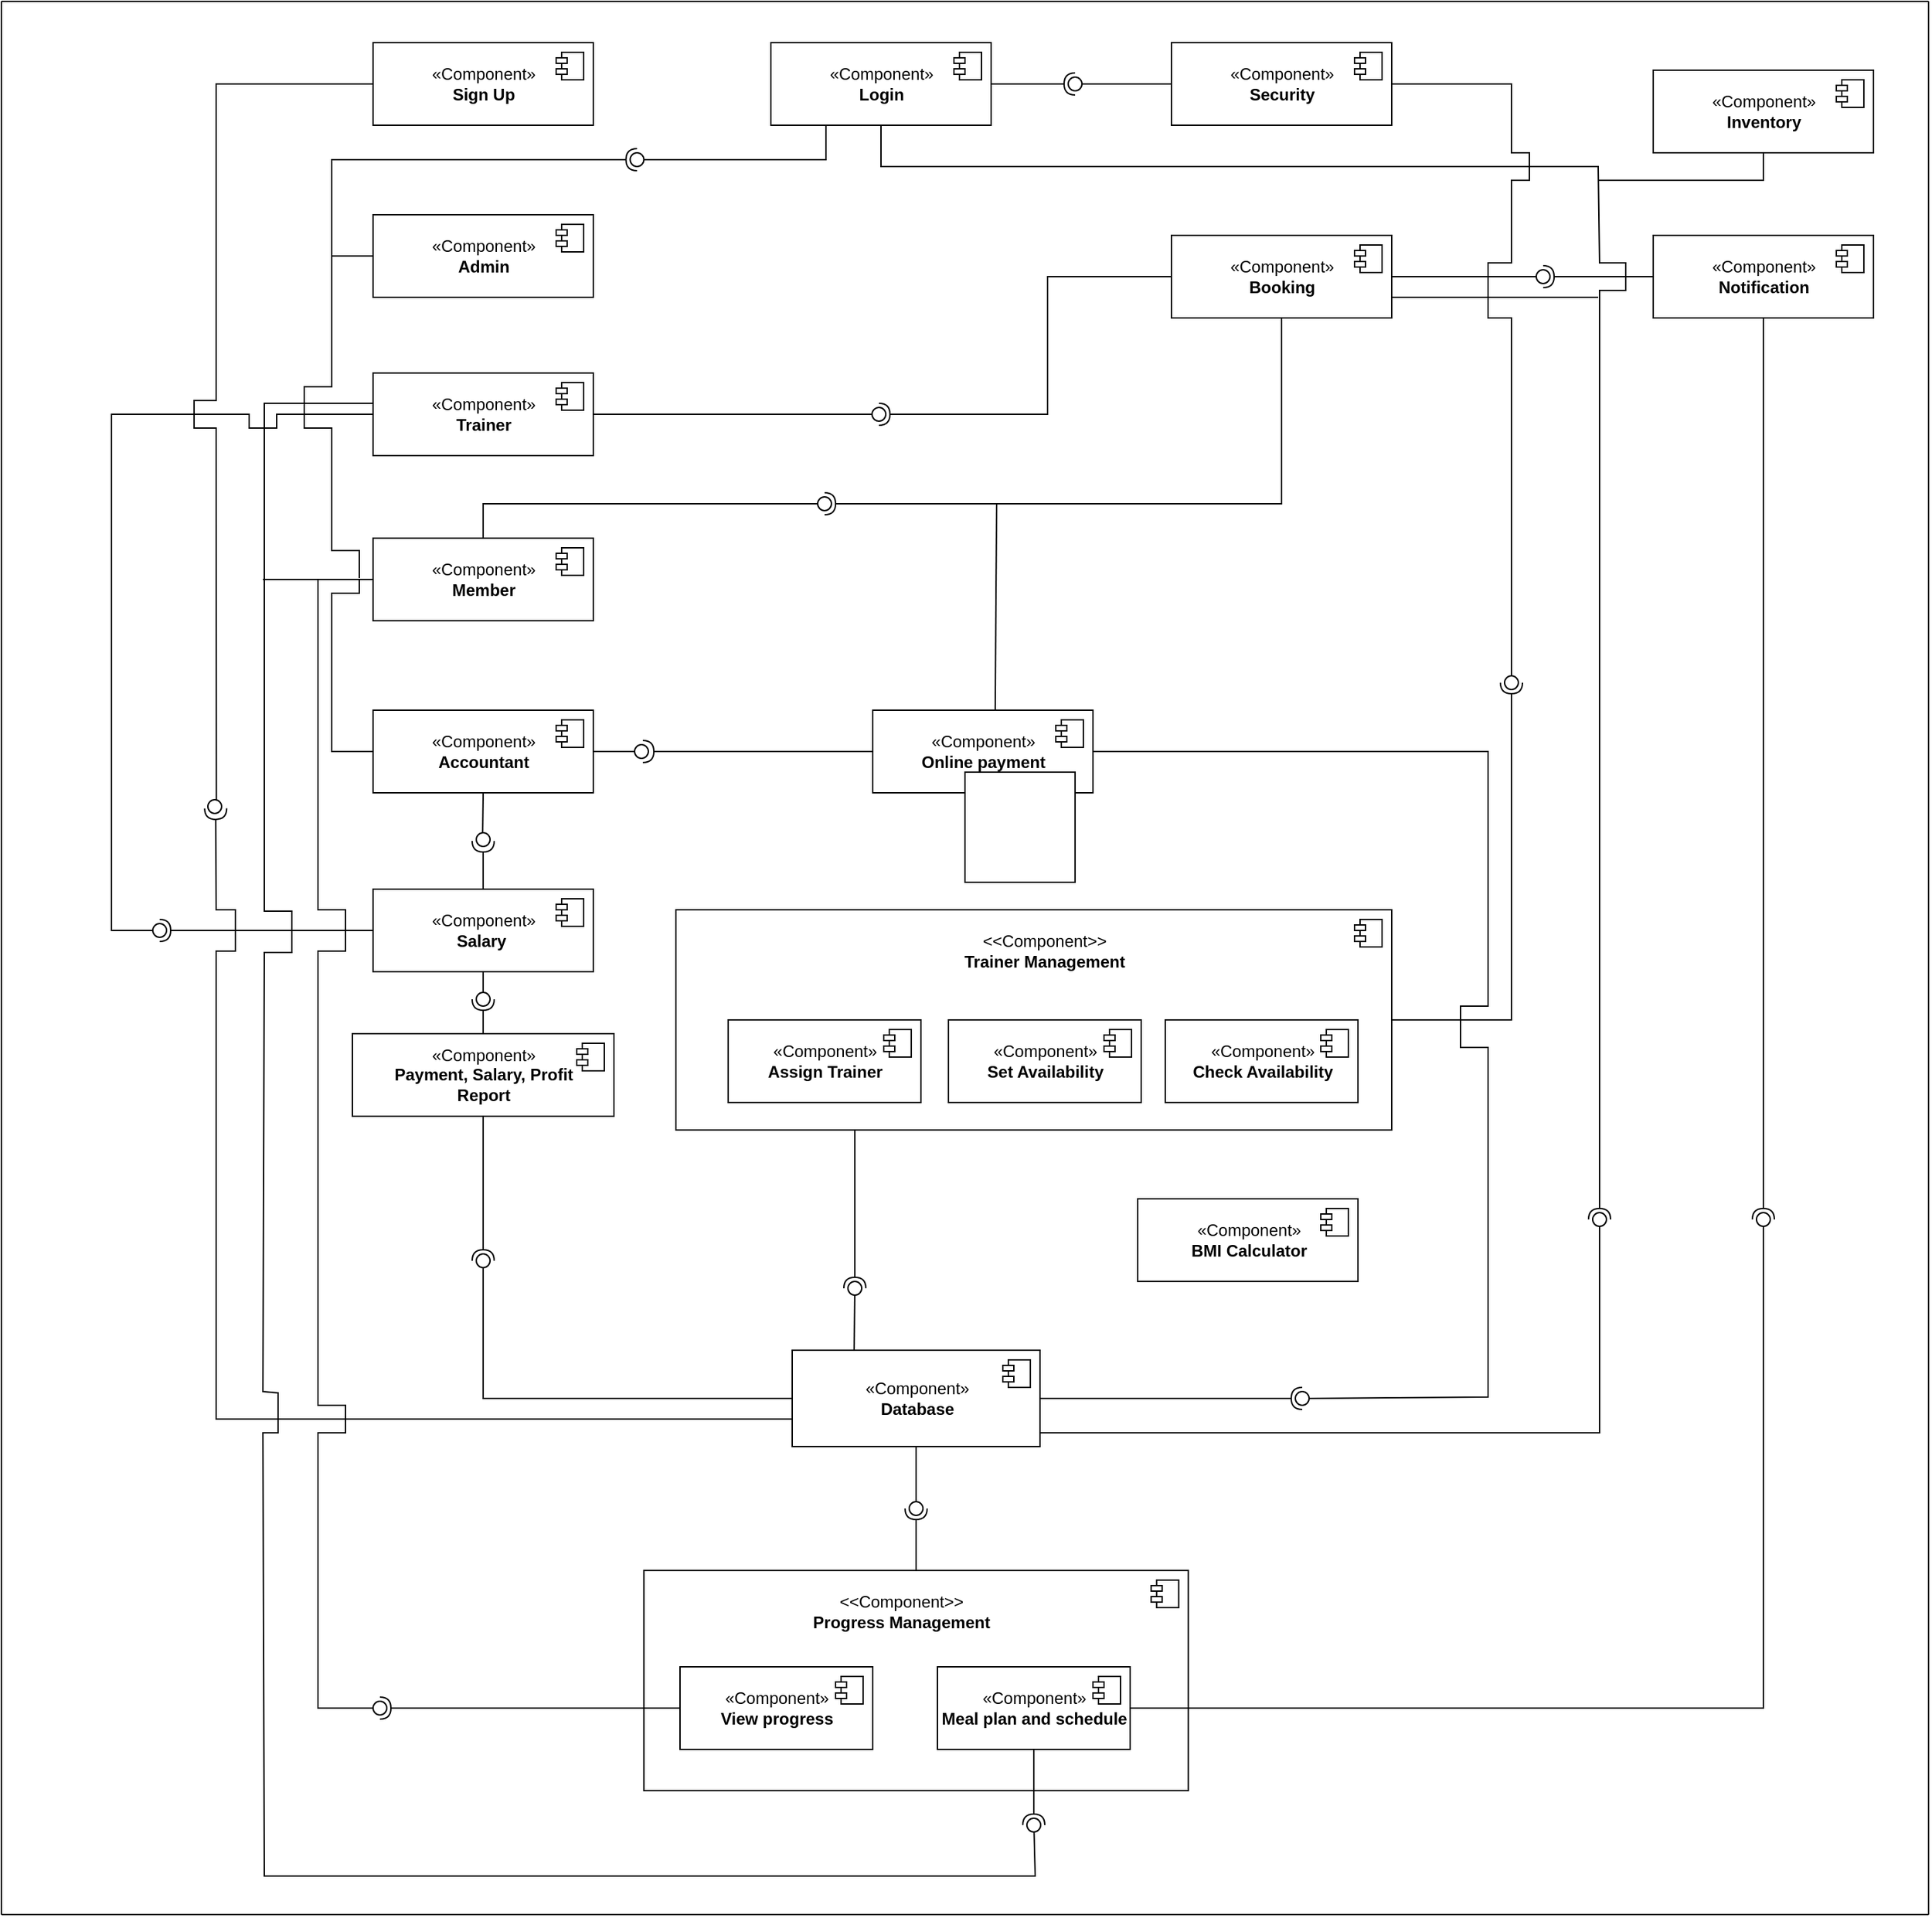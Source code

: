 <mxfile version="14.6.13" type="device" pages="3"><diagram id="GRLsyMhac1MM3BVmUdgl" name="Page-5"><mxGraphModel dx="4010" dy="1580" grid="1" gridSize="10" guides="1" tooltips="1" connect="1" arrows="1" fold="1" page="1" pageScale="1" pageWidth="850" pageHeight="1100" math="0" shadow="0"><root><mxCell id="KUz-beREl1Uih2vsmtpz-0"/><mxCell id="KUz-beREl1Uih2vsmtpz-1" parent="KUz-beREl1Uih2vsmtpz-0"/><mxCell id="N21nWOMoi4s5QFakPvbP-6" value="«Component»&lt;br&gt;&lt;b&gt;Sign Up&lt;/b&gt;" style="html=1;dropTarget=0;" vertex="1" parent="KUz-beREl1Uih2vsmtpz-1"><mxGeometry x="70" y="40" width="160" height="60" as="geometry"/></mxCell><mxCell id="N21nWOMoi4s5QFakPvbP-7" value="" style="shape=module;jettyWidth=8;jettyHeight=4;" vertex="1" parent="N21nWOMoi4s5QFakPvbP-6"><mxGeometry x="1" width="20" height="20" relative="1" as="geometry"><mxPoint x="-27" y="7" as="offset"/></mxGeometry></mxCell><mxCell id="N21nWOMoi4s5QFakPvbP-8" value="«Component»&lt;br&gt;&lt;b&gt;Login&lt;/b&gt;" style="html=1;dropTarget=0;" vertex="1" parent="KUz-beREl1Uih2vsmtpz-1"><mxGeometry x="359" y="40" width="160" height="60" as="geometry"/></mxCell><mxCell id="N21nWOMoi4s5QFakPvbP-9" value="" style="shape=module;jettyWidth=8;jettyHeight=4;" vertex="1" parent="N21nWOMoi4s5QFakPvbP-8"><mxGeometry x="1" width="20" height="20" relative="1" as="geometry"><mxPoint x="-27" y="7" as="offset"/></mxGeometry></mxCell><mxCell id="N21nWOMoi4s5QFakPvbP-10" value="«Component»&lt;br&gt;&lt;b&gt;Admin&lt;/b&gt;" style="html=1;dropTarget=0;" vertex="1" parent="KUz-beREl1Uih2vsmtpz-1"><mxGeometry x="70" y="165" width="160" height="60" as="geometry"/></mxCell><mxCell id="N21nWOMoi4s5QFakPvbP-11" value="" style="shape=module;jettyWidth=8;jettyHeight=4;" vertex="1" parent="N21nWOMoi4s5QFakPvbP-10"><mxGeometry x="1" width="20" height="20" relative="1" as="geometry"><mxPoint x="-27" y="7" as="offset"/></mxGeometry></mxCell><mxCell id="N21nWOMoi4s5QFakPvbP-12" value="«Component»&lt;br&gt;&lt;b&gt;Trainer&lt;/b&gt;" style="html=1;dropTarget=0;" vertex="1" parent="KUz-beREl1Uih2vsmtpz-1"><mxGeometry x="70" y="280" width="160" height="60" as="geometry"/></mxCell><mxCell id="N21nWOMoi4s5QFakPvbP-13" value="" style="shape=module;jettyWidth=8;jettyHeight=4;" vertex="1" parent="N21nWOMoi4s5QFakPvbP-12"><mxGeometry x="1" width="20" height="20" relative="1" as="geometry"><mxPoint x="-27" y="7" as="offset"/></mxGeometry></mxCell><mxCell id="N21nWOMoi4s5QFakPvbP-14" value="«Component»&lt;br&gt;&lt;b&gt;Member&lt;/b&gt;" style="html=1;dropTarget=0;" vertex="1" parent="KUz-beREl1Uih2vsmtpz-1"><mxGeometry x="70" y="400" width="160" height="60" as="geometry"/></mxCell><mxCell id="N21nWOMoi4s5QFakPvbP-15" value="" style="shape=module;jettyWidth=8;jettyHeight=4;" vertex="1" parent="N21nWOMoi4s5QFakPvbP-14"><mxGeometry x="1" width="20" height="20" relative="1" as="geometry"><mxPoint x="-27" y="7" as="offset"/></mxGeometry></mxCell><mxCell id="N21nWOMoi4s5QFakPvbP-16" value="«Component»&lt;br&gt;&lt;b&gt;Accountant&lt;/b&gt;" style="html=1;dropTarget=0;" vertex="1" parent="KUz-beREl1Uih2vsmtpz-1"><mxGeometry x="70" y="525" width="160" height="60" as="geometry"/></mxCell><mxCell id="N21nWOMoi4s5QFakPvbP-17" value="" style="shape=module;jettyWidth=8;jettyHeight=4;" vertex="1" parent="N21nWOMoi4s5QFakPvbP-16"><mxGeometry x="1" width="20" height="20" relative="1" as="geometry"><mxPoint x="-27" y="7" as="offset"/></mxGeometry></mxCell><mxCell id="N21nWOMoi4s5QFakPvbP-18" value="«Component»&lt;br&gt;&lt;b&gt;Database&lt;/b&gt;" style="html=1;dropTarget=0;" vertex="1" parent="KUz-beREl1Uih2vsmtpz-1"><mxGeometry x="374.5" y="990" width="180" height="70" as="geometry"/></mxCell><mxCell id="N21nWOMoi4s5QFakPvbP-19" value="" style="shape=module;jettyWidth=8;jettyHeight=4;" vertex="1" parent="N21nWOMoi4s5QFakPvbP-18"><mxGeometry x="1" width="20" height="20" relative="1" as="geometry"><mxPoint x="-27" y="7" as="offset"/></mxGeometry></mxCell><mxCell id="N21nWOMoi4s5QFakPvbP-20" value="«Component»&lt;br&gt;&lt;b&gt;Security&lt;/b&gt;" style="html=1;dropTarget=0;" vertex="1" parent="KUz-beREl1Uih2vsmtpz-1"><mxGeometry x="650" y="40" width="160" height="60" as="geometry"/></mxCell><mxCell id="N21nWOMoi4s5QFakPvbP-21" value="" style="shape=module;jettyWidth=8;jettyHeight=4;" vertex="1" parent="N21nWOMoi4s5QFakPvbP-20"><mxGeometry x="1" width="20" height="20" relative="1" as="geometry"><mxPoint x="-27" y="7" as="offset"/></mxGeometry></mxCell><mxCell id="N21nWOMoi4s5QFakPvbP-22" value="«Component»&lt;br&gt;&lt;b&gt;Booking&lt;/b&gt;" style="html=1;dropTarget=0;" vertex="1" parent="KUz-beREl1Uih2vsmtpz-1"><mxGeometry x="650" y="180" width="160" height="60" as="geometry"/></mxCell><mxCell id="N21nWOMoi4s5QFakPvbP-23" value="" style="shape=module;jettyWidth=8;jettyHeight=4;" vertex="1" parent="N21nWOMoi4s5QFakPvbP-22"><mxGeometry x="1" width="20" height="20" relative="1" as="geometry"><mxPoint x="-27" y="7" as="offset"/></mxGeometry></mxCell><mxCell id="N21nWOMoi4s5QFakPvbP-24" value="«Component»&lt;br&gt;&lt;b&gt;BMI Calculator&lt;/b&gt;" style="html=1;dropTarget=0;" vertex="1" parent="KUz-beREl1Uih2vsmtpz-1"><mxGeometry x="625.5" y="880" width="160" height="60" as="geometry"/></mxCell><mxCell id="N21nWOMoi4s5QFakPvbP-25" value="" style="shape=module;jettyWidth=8;jettyHeight=4;" vertex="1" parent="N21nWOMoi4s5QFakPvbP-24"><mxGeometry x="1" width="20" height="20" relative="1" as="geometry"><mxPoint x="-27" y="7" as="offset"/></mxGeometry></mxCell><mxCell id="N21nWOMoi4s5QFakPvbP-26" value="«Component»&lt;br&gt;&lt;b&gt;Inventory&lt;/b&gt;" style="html=1;dropTarget=0;" vertex="1" parent="KUz-beREl1Uih2vsmtpz-1"><mxGeometry x="1000" y="60" width="160" height="60" as="geometry"/></mxCell><mxCell id="N21nWOMoi4s5QFakPvbP-27" value="" style="shape=module;jettyWidth=8;jettyHeight=4;" vertex="1" parent="N21nWOMoi4s5QFakPvbP-26"><mxGeometry x="1" width="20" height="20" relative="1" as="geometry"><mxPoint x="-27" y="7" as="offset"/></mxGeometry></mxCell><mxCell id="N21nWOMoi4s5QFakPvbP-28" value="" style="html=1;dropTarget=0;" vertex="1" parent="KUz-beREl1Uih2vsmtpz-1"><mxGeometry x="290" y="670" width="520" height="160" as="geometry"/></mxCell><mxCell id="N21nWOMoi4s5QFakPvbP-29" value="" style="shape=module;jettyWidth=8;jettyHeight=4;" vertex="1" parent="N21nWOMoi4s5QFakPvbP-28"><mxGeometry x="1" width="20" height="20" relative="1" as="geometry"><mxPoint x="-27" y="7" as="offset"/></mxGeometry></mxCell><mxCell id="N21nWOMoi4s5QFakPvbP-30" value="«Component»&lt;br&gt;&lt;b&gt;Set Availability&lt;/b&gt;" style="html=1;dropTarget=0;" vertex="1" parent="KUz-beREl1Uih2vsmtpz-1"><mxGeometry x="488" y="750" width="140" height="60" as="geometry"/></mxCell><mxCell id="N21nWOMoi4s5QFakPvbP-31" value="" style="shape=module;jettyWidth=8;jettyHeight=4;" vertex="1" parent="N21nWOMoi4s5QFakPvbP-30"><mxGeometry x="1" width="20" height="20" relative="1" as="geometry"><mxPoint x="-27" y="7" as="offset"/></mxGeometry></mxCell><mxCell id="N21nWOMoi4s5QFakPvbP-32" value="«Component»&lt;br&gt;&lt;b&gt;Assign Trainer&lt;/b&gt;" style="html=1;dropTarget=0;" vertex="1" parent="KUz-beREl1Uih2vsmtpz-1"><mxGeometry x="328" y="750" width="140" height="60" as="geometry"/></mxCell><mxCell id="N21nWOMoi4s5QFakPvbP-33" value="" style="shape=module;jettyWidth=8;jettyHeight=4;" vertex="1" parent="N21nWOMoi4s5QFakPvbP-32"><mxGeometry x="1" width="20" height="20" relative="1" as="geometry"><mxPoint x="-27" y="7" as="offset"/></mxGeometry></mxCell><mxCell id="N21nWOMoi4s5QFakPvbP-34" value="&amp;lt;&amp;lt;Component&amp;gt;&amp;gt;&lt;br&gt;&lt;b&gt;Trainer Management&lt;/b&gt;" style="text;html=1;strokeColor=none;fillColor=none;align=center;verticalAlign=middle;whiteSpace=wrap;rounded=0;" vertex="1" parent="KUz-beREl1Uih2vsmtpz-1"><mxGeometry x="479.25" y="690" width="157.5" height="20" as="geometry"/></mxCell><mxCell id="N21nWOMoi4s5QFakPvbP-35" value="«Component»&lt;br&gt;&lt;b&gt;Check Availability&lt;/b&gt;" style="html=1;dropTarget=0;" vertex="1" parent="KUz-beREl1Uih2vsmtpz-1"><mxGeometry x="645.5" y="750" width="140" height="60" as="geometry"/></mxCell><mxCell id="N21nWOMoi4s5QFakPvbP-36" value="" style="shape=module;jettyWidth=8;jettyHeight=4;" vertex="1" parent="N21nWOMoi4s5QFakPvbP-35"><mxGeometry x="1" width="20" height="20" relative="1" as="geometry"><mxPoint x="-27" y="7" as="offset"/></mxGeometry></mxCell><mxCell id="N21nWOMoi4s5QFakPvbP-37" value="«Component»&lt;br&gt;&lt;b&gt;Salary&amp;nbsp;&lt;/b&gt;" style="html=1;dropTarget=0;" vertex="1" parent="KUz-beREl1Uih2vsmtpz-1"><mxGeometry x="70" y="655" width="160" height="60" as="geometry"/></mxCell><mxCell id="N21nWOMoi4s5QFakPvbP-38" value="" style="shape=module;jettyWidth=8;jettyHeight=4;" vertex="1" parent="N21nWOMoi4s5QFakPvbP-37"><mxGeometry x="1" width="20" height="20" relative="1" as="geometry"><mxPoint x="-27" y="7" as="offset"/></mxGeometry></mxCell><mxCell id="N21nWOMoi4s5QFakPvbP-39" value="«Component»&lt;br&gt;&lt;b&gt;Payment, Salary, Profit&lt;br&gt;Report&lt;/b&gt;" style="html=1;dropTarget=0;" vertex="1" parent="KUz-beREl1Uih2vsmtpz-1"><mxGeometry x="55" y="760" width="190" height="60" as="geometry"/></mxCell><mxCell id="N21nWOMoi4s5QFakPvbP-40" value="" style="shape=module;jettyWidth=8;jettyHeight=4;" vertex="1" parent="N21nWOMoi4s5QFakPvbP-39"><mxGeometry x="1" width="20" height="20" relative="1" as="geometry"><mxPoint x="-27" y="7" as="offset"/></mxGeometry></mxCell><mxCell id="N21nWOMoi4s5QFakPvbP-41" value="«Component»&lt;br&gt;&lt;b&gt;Notification&lt;/b&gt;" style="html=1;dropTarget=0;" vertex="1" parent="KUz-beREl1Uih2vsmtpz-1"><mxGeometry x="1000" y="180" width="160" height="60" as="geometry"/></mxCell><mxCell id="N21nWOMoi4s5QFakPvbP-42" value="" style="shape=module;jettyWidth=8;jettyHeight=4;" vertex="1" parent="N21nWOMoi4s5QFakPvbP-41"><mxGeometry x="1" width="20" height="20" relative="1" as="geometry"><mxPoint x="-27" y="7" as="offset"/></mxGeometry></mxCell><mxCell id="N21nWOMoi4s5QFakPvbP-43" value="" style="html=1;dropTarget=0;" vertex="1" parent="KUz-beREl1Uih2vsmtpz-1"><mxGeometry x="266.75" y="1150" width="395.5" height="160" as="geometry"/></mxCell><mxCell id="N21nWOMoi4s5QFakPvbP-44" value="" style="shape=module;jettyWidth=8;jettyHeight=4;" vertex="1" parent="N21nWOMoi4s5QFakPvbP-43"><mxGeometry x="1" width="20" height="20" relative="1" as="geometry"><mxPoint x="-27" y="7" as="offset"/></mxGeometry></mxCell><mxCell id="N21nWOMoi4s5QFakPvbP-45" value="" style="rounded=0;orthogonalLoop=1;jettySize=auto;html=1;endArrow=none;endFill=0;exitX=0;exitY=0.5;exitDx=0;exitDy=0;" edge="1" parent="KUz-beREl1Uih2vsmtpz-1" source="N21nWOMoi4s5QFakPvbP-20" target="N21nWOMoi4s5QFakPvbP-47"><mxGeometry relative="1" as="geometry"><mxPoint x="420" y="155" as="sourcePoint"/></mxGeometry></mxCell><mxCell id="N21nWOMoi4s5QFakPvbP-46" value="" style="rounded=0;orthogonalLoop=1;jettySize=auto;html=1;endArrow=halfCircle;endFill=0;endSize=6;strokeWidth=1;exitX=1;exitY=0.5;exitDx=0;exitDy=0;" edge="1" parent="KUz-beREl1Uih2vsmtpz-1" source="N21nWOMoi4s5QFakPvbP-8"><mxGeometry relative="1" as="geometry"><mxPoint x="460" y="155" as="sourcePoint"/><mxPoint x="580" y="70" as="targetPoint"/></mxGeometry></mxCell><mxCell id="N21nWOMoi4s5QFakPvbP-47" value="" style="ellipse;whiteSpace=wrap;html=1;fontFamily=Helvetica;fontSize=12;fontColor=#000000;align=center;strokeColor=#000000;fillColor=#ffffff;points=[];aspect=fixed;resizable=0;" vertex="1" parent="KUz-beREl1Uih2vsmtpz-1"><mxGeometry x="575" y="65" width="10" height="10" as="geometry"/></mxCell><mxCell id="N21nWOMoi4s5QFakPvbP-48" value="" style="rounded=0;orthogonalLoop=1;jettySize=auto;html=1;endArrow=none;endFill=0;exitX=0;exitY=0.5;exitDx=0;exitDy=0;entryX=0.62;entryY=0.62;entryDx=0;entryDy=0;entryPerimeter=0;" edge="1" parent="KUz-beREl1Uih2vsmtpz-1" source="N21nWOMoi4s5QFakPvbP-6" target="N21nWOMoi4s5QFakPvbP-50"><mxGeometry relative="1" as="geometry"><mxPoint x="50" y="125" as="sourcePoint"/><Array as="points"><mxPoint x="-44" y="70"/><mxPoint x="-44" y="300"/><mxPoint x="-60" y="300"/><mxPoint x="-60" y="320"/><mxPoint x="-44" y="320"/></Array></mxGeometry></mxCell><mxCell id="N21nWOMoi4s5QFakPvbP-49" value="" style="rounded=0;orthogonalLoop=1;jettySize=auto;html=1;endArrow=halfCircle;endFill=0;endSize=6;strokeWidth=1;entryX=0.267;entryY=0.933;entryDx=0;entryDy=0;entryPerimeter=0;exitX=-0.003;exitY=0.714;exitDx=0;exitDy=0;exitPerimeter=0;" edge="1" parent="KUz-beREl1Uih2vsmtpz-1" source="N21nWOMoi4s5QFakPvbP-18"><mxGeometry relative="1" as="geometry"><mxPoint x="373" y="1040" as="sourcePoint"/><mxPoint x="-44.33" y="596.33" as="targetPoint"/><Array as="points"><mxPoint x="-44" y="1040"/><mxPoint x="-44" y="700"/><mxPoint x="-30" y="700"/><mxPoint x="-30" y="670"/><mxPoint x="-44" y="670"/></Array></mxGeometry></mxCell><mxCell id="N21nWOMoi4s5QFakPvbP-50" value="" style="ellipse;whiteSpace=wrap;html=1;fontFamily=Helvetica;fontSize=12;fontColor=#000000;align=center;strokeColor=#000000;fillColor=#ffffff;points=[];aspect=fixed;resizable=0;" vertex="1" parent="KUz-beREl1Uih2vsmtpz-1"><mxGeometry x="-50" y="590" width="10" height="10" as="geometry"/></mxCell><mxCell id="N21nWOMoi4s5QFakPvbP-51" value="" style="rounded=0;orthogonalLoop=1;jettySize=auto;html=1;endArrow=none;endFill=0;exitX=0.25;exitY=0;exitDx=0;exitDy=0;" edge="1" parent="KUz-beREl1Uih2vsmtpz-1" source="N21nWOMoi4s5QFakPvbP-18" target="N21nWOMoi4s5QFakPvbP-53"><mxGeometry relative="1" as="geometry"><mxPoint x="425" y="955" as="sourcePoint"/></mxGeometry></mxCell><mxCell id="N21nWOMoi4s5QFakPvbP-52" value="" style="rounded=0;orthogonalLoop=1;jettySize=auto;html=1;endArrow=halfCircle;endFill=0;entryX=0.5;entryY=0.5;entryDx=0;entryDy=0;endSize=6;strokeWidth=1;exitX=0.25;exitY=1;exitDx=0;exitDy=0;" edge="1" parent="KUz-beREl1Uih2vsmtpz-1" source="N21nWOMoi4s5QFakPvbP-28" target="N21nWOMoi4s5QFakPvbP-53"><mxGeometry relative="1" as="geometry"><mxPoint x="465" y="955" as="sourcePoint"/></mxGeometry></mxCell><mxCell id="N21nWOMoi4s5QFakPvbP-53" value="" style="ellipse;whiteSpace=wrap;html=1;fontFamily=Helvetica;fontSize=12;fontColor=#000000;align=center;strokeColor=#000000;fillColor=#ffffff;points=[];aspect=fixed;resizable=0;" vertex="1" parent="KUz-beREl1Uih2vsmtpz-1"><mxGeometry x="415" y="940" width="10" height="10" as="geometry"/></mxCell><mxCell id="N21nWOMoi4s5QFakPvbP-54" value="" style="rounded=0;orthogonalLoop=1;jettySize=auto;html=1;endArrow=none;endFill=0;exitX=1;exitY=0.5;exitDx=0;exitDy=0;" edge="1" parent="KUz-beREl1Uih2vsmtpz-1" source="N21nWOMoi4s5QFakPvbP-12" target="N21nWOMoi4s5QFakPvbP-56"><mxGeometry relative="1" as="geometry"><mxPoint x="393" y="285" as="sourcePoint"/></mxGeometry></mxCell><mxCell id="N21nWOMoi4s5QFakPvbP-55" value="" style="rounded=0;orthogonalLoop=1;jettySize=auto;html=1;endArrow=halfCircle;endFill=0;entryX=0.5;entryY=0.5;entryDx=0;entryDy=0;endSize=6;strokeWidth=1;exitX=0;exitY=0.5;exitDx=0;exitDy=0;" edge="1" parent="KUz-beREl1Uih2vsmtpz-1" source="N21nWOMoi4s5QFakPvbP-22" target="N21nWOMoi4s5QFakPvbP-56"><mxGeometry relative="1" as="geometry"><mxPoint x="433" y="285" as="sourcePoint"/><Array as="points"><mxPoint x="560" y="210"/><mxPoint x="560" y="310"/></Array></mxGeometry></mxCell><mxCell id="N21nWOMoi4s5QFakPvbP-56" value="" style="ellipse;whiteSpace=wrap;html=1;fontFamily=Helvetica;fontSize=12;fontColor=#000000;align=center;strokeColor=#000000;fillColor=#ffffff;points=[];aspect=fixed;resizable=0;" vertex="1" parent="KUz-beREl1Uih2vsmtpz-1"><mxGeometry x="432.5" y="305" width="10" height="10" as="geometry"/></mxCell><mxCell id="N21nWOMoi4s5QFakPvbP-57" value="" style="rounded=0;orthogonalLoop=1;jettySize=auto;html=1;endArrow=none;endFill=0;exitX=0.5;exitY=0;exitDx=0;exitDy=0;" edge="1" parent="KUz-beREl1Uih2vsmtpz-1" source="N21nWOMoi4s5QFakPvbP-14" target="N21nWOMoi4s5QFakPvbP-59"><mxGeometry relative="1" as="geometry"><mxPoint x="403" y="365" as="sourcePoint"/><Array as="points"><mxPoint x="150" y="375"/></Array></mxGeometry></mxCell><mxCell id="N21nWOMoi4s5QFakPvbP-58" value="" style="rounded=0;orthogonalLoop=1;jettySize=auto;html=1;endArrow=halfCircle;endFill=0;entryX=0.5;entryY=0.5;entryDx=0;entryDy=0;endSize=6;strokeWidth=1;exitX=0.5;exitY=1;exitDx=0;exitDy=0;" edge="1" parent="KUz-beREl1Uih2vsmtpz-1" source="N21nWOMoi4s5QFakPvbP-22" target="N21nWOMoi4s5QFakPvbP-59"><mxGeometry relative="1" as="geometry"><mxPoint x="443" y="365" as="sourcePoint"/><Array as="points"><mxPoint x="730" y="270"/><mxPoint x="730" y="375"/></Array></mxGeometry></mxCell><mxCell id="N21nWOMoi4s5QFakPvbP-59" value="" style="ellipse;whiteSpace=wrap;html=1;fontFamily=Helvetica;fontSize=12;fontColor=#000000;align=center;strokeColor=#000000;fillColor=#ffffff;points=[];aspect=fixed;resizable=0;" vertex="1" parent="KUz-beREl1Uih2vsmtpz-1"><mxGeometry x="393" y="370" width="10" height="10" as="geometry"/></mxCell><mxCell id="N21nWOMoi4s5QFakPvbP-60" value="" style="rounded=0;orthogonalLoop=1;jettySize=auto;html=1;endArrow=none;endFill=0;exitX=1;exitY=0.5;exitDx=0;exitDy=0;" edge="1" parent="KUz-beREl1Uih2vsmtpz-1" source="N21nWOMoi4s5QFakPvbP-22" target="N21nWOMoi4s5QFakPvbP-62"><mxGeometry relative="1" as="geometry"><mxPoint x="900" y="210" as="sourcePoint"/></mxGeometry></mxCell><mxCell id="N21nWOMoi4s5QFakPvbP-61" value="" style="rounded=0;orthogonalLoop=1;jettySize=auto;html=1;endArrow=halfCircle;endFill=0;entryX=0.5;entryY=0.5;entryDx=0;entryDy=0;endSize=6;strokeWidth=1;exitX=0;exitY=0.5;exitDx=0;exitDy=0;" edge="1" parent="KUz-beREl1Uih2vsmtpz-1" source="N21nWOMoi4s5QFakPvbP-41" target="N21nWOMoi4s5QFakPvbP-62"><mxGeometry relative="1" as="geometry"><mxPoint x="940" y="210" as="sourcePoint"/></mxGeometry></mxCell><mxCell id="N21nWOMoi4s5QFakPvbP-62" value="" style="ellipse;whiteSpace=wrap;html=1;fontFamily=Helvetica;fontSize=12;fontColor=#000000;align=center;strokeColor=#000000;fillColor=#ffffff;points=[];aspect=fixed;resizable=0;" vertex="1" parent="KUz-beREl1Uih2vsmtpz-1"><mxGeometry x="915" y="205" width="10" height="10" as="geometry"/></mxCell><mxCell id="N21nWOMoi4s5QFakPvbP-63" value="" style="rounded=0;orthogonalLoop=1;jettySize=auto;html=1;endArrow=none;endFill=0;exitX=1;exitY=0.5;exitDx=0;exitDy=0;" edge="1" parent="KUz-beREl1Uih2vsmtpz-1" source="N21nWOMoi4s5QFakPvbP-16" target="N21nWOMoi4s5QFakPvbP-65"><mxGeometry relative="1" as="geometry"><mxPoint x="430" y="625" as="sourcePoint"/><mxPoint x="250" y="550" as="targetPoint"/></mxGeometry></mxCell><mxCell id="N21nWOMoi4s5QFakPvbP-64" value="" style="rounded=0;orthogonalLoop=1;jettySize=auto;html=1;endArrow=halfCircle;endFill=0;endSize=6;strokeWidth=1;" edge="1" parent="KUz-beREl1Uih2vsmtpz-1"><mxGeometry relative="1" as="geometry"><mxPoint x="433" y="555" as="sourcePoint"/><mxPoint x="266" y="555" as="targetPoint"/></mxGeometry></mxCell><mxCell id="N21nWOMoi4s5QFakPvbP-65" value="" style="ellipse;whiteSpace=wrap;html=1;fontFamily=Helvetica;fontSize=12;fontColor=#000000;align=center;strokeColor=#000000;fillColor=#ffffff;points=[];aspect=fixed;resizable=0;" vertex="1" parent="KUz-beREl1Uih2vsmtpz-1"><mxGeometry x="260" y="550" width="10" height="10" as="geometry"/></mxCell><mxCell id="N21nWOMoi4s5QFakPvbP-66" value="" style="rounded=0;orthogonalLoop=1;jettySize=auto;html=1;endArrow=none;endFill=0;exitX=0.5;exitY=1;exitDx=0;exitDy=0;" edge="1" parent="KUz-beREl1Uih2vsmtpz-1" source="N21nWOMoi4s5QFakPvbP-37"><mxGeometry relative="1" as="geometry"><mxPoint x="430" y="725" as="sourcePoint"/><mxPoint x="150" y="730" as="targetPoint"/></mxGeometry></mxCell><mxCell id="N21nWOMoi4s5QFakPvbP-67" value="" style="rounded=0;orthogonalLoop=1;jettySize=auto;html=1;endArrow=halfCircle;endFill=0;entryX=0.5;entryY=0.5;entryDx=0;entryDy=0;endSize=6;strokeWidth=1;exitX=0.5;exitY=0;exitDx=0;exitDy=0;" edge="1" parent="KUz-beREl1Uih2vsmtpz-1" source="N21nWOMoi4s5QFakPvbP-39" target="N21nWOMoi4s5QFakPvbP-68"><mxGeometry relative="1" as="geometry"><mxPoint x="470" y="725" as="sourcePoint"/></mxGeometry></mxCell><mxCell id="N21nWOMoi4s5QFakPvbP-68" value="" style="ellipse;whiteSpace=wrap;html=1;fontFamily=Helvetica;fontSize=12;fontColor=#000000;align=center;strokeColor=#000000;fillColor=#ffffff;points=[];aspect=fixed;resizable=0;" vertex="1" parent="KUz-beREl1Uih2vsmtpz-1"><mxGeometry x="145" y="730" width="10" height="10" as="geometry"/></mxCell><mxCell id="N21nWOMoi4s5QFakPvbP-69" value="" style="rounded=0;orthogonalLoop=1;jettySize=auto;html=1;endArrow=none;endFill=0;exitX=0.5;exitY=1;exitDx=0;exitDy=0;entryX=0.46;entryY=0.14;entryDx=0;entryDy=0;entryPerimeter=0;" edge="1" parent="KUz-beREl1Uih2vsmtpz-1" source="N21nWOMoi4s5QFakPvbP-16" target="N21nWOMoi4s5QFakPvbP-71"><mxGeometry relative="1" as="geometry"><mxPoint x="430" y="625" as="sourcePoint"/><mxPoint x="150" y="620" as="targetPoint"/></mxGeometry></mxCell><mxCell id="N21nWOMoi4s5QFakPvbP-70" value="" style="rounded=0;orthogonalLoop=1;jettySize=auto;html=1;endArrow=halfCircle;endFill=0;endSize=6;strokeWidth=1;exitX=0.5;exitY=0;exitDx=0;exitDy=0;" edge="1" parent="KUz-beREl1Uih2vsmtpz-1" source="N21nWOMoi4s5QFakPvbP-37"><mxGeometry relative="1" as="geometry"><mxPoint x="200" y="620" as="sourcePoint"/><mxPoint x="150" y="620" as="targetPoint"/></mxGeometry></mxCell><mxCell id="N21nWOMoi4s5QFakPvbP-71" value="" style="ellipse;whiteSpace=wrap;html=1;fontFamily=Helvetica;fontSize=12;fontColor=#000000;align=center;strokeColor=#000000;fillColor=#ffffff;points=[];aspect=fixed;resizable=0;" vertex="1" parent="KUz-beREl1Uih2vsmtpz-1"><mxGeometry x="145" y="614" width="10" height="10" as="geometry"/></mxCell><mxCell id="N21nWOMoi4s5QFakPvbP-72" value="" style="rounded=0;orthogonalLoop=1;jettySize=auto;html=1;endArrow=none;endFill=0;" edge="1" parent="KUz-beREl1Uih2vsmtpz-1" target="N21nWOMoi4s5QFakPvbP-74"><mxGeometry relative="1" as="geometry"><mxPoint x="555" y="1050" as="sourcePoint"/><Array as="points"><mxPoint x="961" y="1050"/></Array></mxGeometry></mxCell><mxCell id="N21nWOMoi4s5QFakPvbP-73" value="" style="rounded=0;orthogonalLoop=1;jettySize=auto;html=1;endArrow=halfCircle;endFill=0;entryX=0.5;entryY=0.5;entryDx=0;entryDy=0;endSize=6;strokeWidth=1;exitX=0.5;exitY=1;exitDx=0;exitDy=0;" edge="1" parent="KUz-beREl1Uih2vsmtpz-1" source="N21nWOMoi4s5QFakPvbP-8" target="N21nWOMoi4s5QFakPvbP-74"><mxGeometry relative="1" as="geometry"><mxPoint x="950" y="70" as="sourcePoint"/><Array as="points"><mxPoint x="439" y="130"/><mxPoint x="960" y="130"/><mxPoint x="961" y="200"/><mxPoint x="980" y="200"/><mxPoint x="980" y="220"/><mxPoint x="961" y="220"/></Array></mxGeometry></mxCell><mxCell id="N21nWOMoi4s5QFakPvbP-74" value="" style="ellipse;whiteSpace=wrap;html=1;fontFamily=Helvetica;fontSize=12;fontColor=#000000;align=center;strokeColor=#000000;fillColor=#ffffff;points=[];aspect=fixed;resizable=0;" vertex="1" parent="KUz-beREl1Uih2vsmtpz-1"><mxGeometry x="956" y="890" width="10" height="10" as="geometry"/></mxCell><mxCell id="N21nWOMoi4s5QFakPvbP-75" value="" style="endArrow=none;html=1;rounded=0;" edge="1" parent="KUz-beREl1Uih2vsmtpz-1"><mxGeometry width="50" height="50" relative="1" as="geometry"><mxPoint x="20" y="310" as="sourcePoint"/><mxPoint x="40" y="180" as="targetPoint"/><Array as="points"><mxPoint x="20" y="290"/><mxPoint x="40" y="290"/></Array></mxGeometry></mxCell><mxCell id="N21nWOMoi4s5QFakPvbP-76" value="" style="endArrow=none;html=1;rounded=0;" edge="1" parent="KUz-beREl1Uih2vsmtpz-1"><mxGeometry width="50" height="50" relative="1" as="geometry"><mxPoint x="60" y="429" as="sourcePoint"/><mxPoint x="20" y="299" as="targetPoint"/><Array as="points"><mxPoint x="60" y="409"/><mxPoint x="40" y="409"/><mxPoint x="40" y="320"/><mxPoint x="20" y="320"/></Array></mxGeometry></mxCell><mxCell id="N21nWOMoi4s5QFakPvbP-77" value="" style="endArrow=none;html=1;exitX=0;exitY=0.5;exitDx=0;exitDy=0;rounded=0;" edge="1" parent="KUz-beREl1Uih2vsmtpz-1" source="N21nWOMoi4s5QFakPvbP-16"><mxGeometry width="50" height="50" relative="1" as="geometry"><mxPoint x="280" y="440" as="sourcePoint"/><mxPoint x="60" y="430" as="targetPoint"/><Array as="points"><mxPoint x="40" y="555"/><mxPoint x="40" y="440"/><mxPoint x="60" y="440"/></Array></mxGeometry></mxCell><mxCell id="N21nWOMoi4s5QFakPvbP-78" value="" style="rounded=0;orthogonalLoop=1;jettySize=auto;html=1;endArrow=none;endFill=0;exitX=0.5;exitY=1;exitDx=0;exitDy=0;" edge="1" parent="KUz-beREl1Uih2vsmtpz-1" source="N21nWOMoi4s5QFakPvbP-18" target="N21nWOMoi4s5QFakPvbP-80"><mxGeometry relative="1" as="geometry"><mxPoint x="420" y="1125" as="sourcePoint"/></mxGeometry></mxCell><mxCell id="N21nWOMoi4s5QFakPvbP-79" value="" style="rounded=0;orthogonalLoop=1;jettySize=auto;html=1;endArrow=halfCircle;endFill=0;entryX=0.5;entryY=0.5;entryDx=0;entryDy=0;endSize=6;strokeWidth=1;exitX=0.5;exitY=0;exitDx=0;exitDy=0;" edge="1" parent="KUz-beREl1Uih2vsmtpz-1" source="N21nWOMoi4s5QFakPvbP-43" target="N21nWOMoi4s5QFakPvbP-80"><mxGeometry relative="1" as="geometry"><mxPoint x="460" y="1125" as="sourcePoint"/></mxGeometry></mxCell><mxCell id="N21nWOMoi4s5QFakPvbP-80" value="" style="ellipse;whiteSpace=wrap;html=1;fontFamily=Helvetica;fontSize=12;fontColor=#000000;align=center;strokeColor=#000000;fillColor=#ffffff;points=[];aspect=fixed;resizable=0;" vertex="1" parent="KUz-beREl1Uih2vsmtpz-1"><mxGeometry x="459.5" y="1100" width="10" height="10" as="geometry"/></mxCell><mxCell id="N21nWOMoi4s5QFakPvbP-81" value="«Component»&lt;br&gt;&lt;b&gt;View progress&lt;/b&gt;" style="html=1;dropTarget=0;" vertex="1" parent="KUz-beREl1Uih2vsmtpz-1"><mxGeometry x="293" y="1220" width="140" height="60" as="geometry"/></mxCell><mxCell id="N21nWOMoi4s5QFakPvbP-82" value="" style="shape=module;jettyWidth=8;jettyHeight=4;" vertex="1" parent="N21nWOMoi4s5QFakPvbP-81"><mxGeometry x="1" width="20" height="20" relative="1" as="geometry"><mxPoint x="-27" y="7" as="offset"/></mxGeometry></mxCell><mxCell id="N21nWOMoi4s5QFakPvbP-83" value="«Component»&lt;br&gt;&lt;b&gt;Meal plan and schedule&lt;/b&gt;" style="html=1;dropTarget=0;" vertex="1" parent="KUz-beREl1Uih2vsmtpz-1"><mxGeometry x="480" y="1220" width="140" height="60" as="geometry"/></mxCell><mxCell id="N21nWOMoi4s5QFakPvbP-84" value="" style="shape=module;jettyWidth=8;jettyHeight=4;" vertex="1" parent="N21nWOMoi4s5QFakPvbP-83"><mxGeometry x="1" width="20" height="20" relative="1" as="geometry"><mxPoint x="-27" y="7" as="offset"/></mxGeometry></mxCell><mxCell id="N21nWOMoi4s5QFakPvbP-85" value="&amp;lt;&amp;lt;Component&amp;gt;&amp;gt;&lt;br&gt;&lt;b&gt;Progress Management&lt;/b&gt;" style="text;html=1;strokeColor=none;fillColor=none;align=center;verticalAlign=middle;whiteSpace=wrap;rounded=0;" vertex="1" parent="KUz-beREl1Uih2vsmtpz-1"><mxGeometry x="375" y="1170" width="157.5" height="20" as="geometry"/></mxCell><mxCell id="N21nWOMoi4s5QFakPvbP-86" value="" style="rounded=0;orthogonalLoop=1;jettySize=auto;html=1;endArrow=none;endFill=0;exitX=0;exitY=0.5;exitDx=0;exitDy=0;" edge="1" parent="KUz-beREl1Uih2vsmtpz-1" source="N21nWOMoi4s5QFakPvbP-14" target="N21nWOMoi4s5QFakPvbP-88"><mxGeometry relative="1" as="geometry"><mxPoint x="-10" y="1080" as="sourcePoint"/><Array as="points"><mxPoint x="30" y="430"/><mxPoint x="30" y="670"/><mxPoint x="50" y="670"/><mxPoint x="50" y="700"/><mxPoint x="30" y="700"/><mxPoint x="30" y="1030"/><mxPoint x="50" y="1030"/><mxPoint x="50" y="1050"/><mxPoint x="30" y="1050"/><mxPoint x="30" y="1250"/></Array></mxGeometry></mxCell><mxCell id="N21nWOMoi4s5QFakPvbP-87" value="" style="rounded=0;orthogonalLoop=1;jettySize=auto;html=1;endArrow=halfCircle;endFill=0;entryX=0.5;entryY=0.5;entryDx=0;entryDy=0;endSize=6;strokeWidth=1;exitX=0;exitY=0.5;exitDx=0;exitDy=0;" edge="1" parent="KUz-beREl1Uih2vsmtpz-1" source="N21nWOMoi4s5QFakPvbP-81" target="N21nWOMoi4s5QFakPvbP-88"><mxGeometry relative="1" as="geometry"><mxPoint x="560" y="1235" as="sourcePoint"/></mxGeometry></mxCell><mxCell id="N21nWOMoi4s5QFakPvbP-88" value="" style="ellipse;whiteSpace=wrap;html=1;fontFamily=Helvetica;fontSize=12;fontColor=#000000;align=center;strokeColor=#000000;fillColor=#ffffff;points=[];aspect=fixed;resizable=0;" vertex="1" parent="KUz-beREl1Uih2vsmtpz-1"><mxGeometry x="70" y="1245" width="10" height="10" as="geometry"/></mxCell><mxCell id="N21nWOMoi4s5QFakPvbP-89" value="" style="rounded=0;orthogonalLoop=1;jettySize=auto;html=1;endArrow=none;endFill=0;exitX=0;exitY=0.5;exitDx=0;exitDy=0;" edge="1" parent="KUz-beREl1Uih2vsmtpz-1"><mxGeometry relative="1" as="geometry"><mxPoint x="70" y="302" as="sourcePoint"/><Array as="points"><mxPoint x="-9" y="302"/><mxPoint x="-9" y="671"/><mxPoint x="11" y="671"/><mxPoint x="11" y="701"/><mxPoint x="-9" y="701"/><mxPoint x="-10" y="1020"/><mxPoint x="1" y="1021"/><mxPoint x="1" y="1050"/><mxPoint x="-10" y="1050"/><mxPoint x="-9" y="1372"/><mxPoint x="551" y="1372"/></Array><mxPoint x="550" y="1332.0" as="targetPoint"/></mxGeometry></mxCell><mxCell id="N21nWOMoi4s5QFakPvbP-90" value="" style="rounded=0;orthogonalLoop=1;jettySize=auto;html=1;endArrow=halfCircle;endFill=0;entryX=0.5;entryY=0.5;entryDx=0;entryDy=0;endSize=6;strokeWidth=1;exitX=0.5;exitY=1;exitDx=0;exitDy=0;" edge="1" parent="KUz-beREl1Uih2vsmtpz-1" source="N21nWOMoi4s5QFakPvbP-83" target="N21nWOMoi4s5QFakPvbP-91"><mxGeometry relative="1" as="geometry"><mxPoint x="660" y="1520" as="sourcePoint"/></mxGeometry></mxCell><mxCell id="N21nWOMoi4s5QFakPvbP-91" value="" style="ellipse;whiteSpace=wrap;html=1;fontFamily=Helvetica;fontSize=12;fontColor=#000000;align=center;strokeColor=#000000;fillColor=#ffffff;points=[];aspect=fixed;resizable=0;" vertex="1" parent="KUz-beREl1Uih2vsmtpz-1"><mxGeometry x="545" y="1330" width="10" height="10" as="geometry"/></mxCell><mxCell id="N21nWOMoi4s5QFakPvbP-92" value="" style="endArrow=none;html=1;entryX=0;entryY=0.5;entryDx=0;entryDy=0;" edge="1" parent="KUz-beREl1Uih2vsmtpz-1" target="N21nWOMoi4s5QFakPvbP-14"><mxGeometry width="50" height="50" relative="1" as="geometry"><mxPoint x="-10" y="430" as="sourcePoint"/><mxPoint x="540" y="550" as="targetPoint"/><Array as="points"><mxPoint x="50" y="430"/></Array></mxGeometry></mxCell><mxCell id="N21nWOMoi4s5QFakPvbP-93" value="" style="rounded=0;orthogonalLoop=1;jettySize=auto;html=1;endArrow=none;endFill=0;exitX=1;exitY=0.5;exitDx=0;exitDy=0;" edge="1" parent="KUz-beREl1Uih2vsmtpz-1" source="N21nWOMoi4s5QFakPvbP-83" target="N21nWOMoi4s5QFakPvbP-95"><mxGeometry relative="1" as="geometry"><mxPoint x="490" y="1255" as="sourcePoint"/><Array as="points"><mxPoint x="1080" y="1250"/></Array></mxGeometry></mxCell><mxCell id="N21nWOMoi4s5QFakPvbP-94" value="" style="rounded=0;orthogonalLoop=1;jettySize=auto;html=1;endArrow=halfCircle;endFill=0;entryX=0.5;entryY=0.5;entryDx=0;entryDy=0;endSize=6;strokeWidth=1;exitX=0.5;exitY=1;exitDx=0;exitDy=0;" edge="1" parent="KUz-beREl1Uih2vsmtpz-1" source="N21nWOMoi4s5QFakPvbP-41" target="N21nWOMoi4s5QFakPvbP-95"><mxGeometry relative="1" as="geometry"><mxPoint x="530" y="1255" as="sourcePoint"/></mxGeometry></mxCell><mxCell id="N21nWOMoi4s5QFakPvbP-95" value="" style="ellipse;whiteSpace=wrap;html=1;fontFamily=Helvetica;fontSize=12;fontColor=#000000;align=center;strokeColor=#000000;fillColor=#ffffff;points=[];aspect=fixed;resizable=0;" vertex="1" parent="KUz-beREl1Uih2vsmtpz-1"><mxGeometry x="1075" y="890" width="10" height="10" as="geometry"/></mxCell><mxCell id="N21nWOMoi4s5QFakPvbP-96" value="" style="endArrow=none;html=1;exitX=0.5;exitY=1;exitDx=0;exitDy=0;rounded=0;" edge="1" parent="KUz-beREl1Uih2vsmtpz-1" source="N21nWOMoi4s5QFakPvbP-26"><mxGeometry width="50" height="50" relative="1" as="geometry"><mxPoint x="439" y="170" as="sourcePoint"/><mxPoint x="960" y="140" as="targetPoint"/><Array as="points"><mxPoint x="1080" y="140"/></Array></mxGeometry></mxCell><mxCell id="N21nWOMoi4s5QFakPvbP-97" value="" style="endArrow=none;html=1;exitX=1;exitY=0.75;exitDx=0;exitDy=0;" edge="1" parent="KUz-beREl1Uih2vsmtpz-1" source="N21nWOMoi4s5QFakPvbP-22"><mxGeometry width="50" height="50" relative="1" as="geometry"><mxPoint x="620" y="350" as="sourcePoint"/><mxPoint x="960" y="225" as="targetPoint"/></mxGeometry></mxCell><mxCell id="N21nWOMoi4s5QFakPvbP-98" value="" style="rounded=0;orthogonalLoop=1;jettySize=auto;html=1;endArrow=none;endFill=0;exitX=1;exitY=0.5;exitDx=0;exitDy=0;" edge="1" parent="KUz-beREl1Uih2vsmtpz-1" source="N21nWOMoi4s5QFakPvbP-114" target="N21nWOMoi4s5QFakPvbP-100"><mxGeometry relative="1" as="geometry"><mxPoint x="622.5" y="535.0" as="sourcePoint"/><Array as="points"><mxPoint x="880" y="555"/><mxPoint x="880" y="660"/><mxPoint x="880" y="740"/><mxPoint x="860" y="740"/><mxPoint x="860" y="770"/><mxPoint x="880" y="770"/><mxPoint x="880" y="900"/><mxPoint x="880" y="1024"/></Array></mxGeometry></mxCell><mxCell id="N21nWOMoi4s5QFakPvbP-99" value="" style="rounded=0;orthogonalLoop=1;jettySize=auto;html=1;endArrow=halfCircle;endFill=0;entryX=0.5;entryY=0.5;entryDx=0;entryDy=0;endSize=6;strokeWidth=1;exitX=1;exitY=0.5;exitDx=0;exitDy=0;" edge="1" parent="KUz-beREl1Uih2vsmtpz-1" source="N21nWOMoi4s5QFakPvbP-18" target="N21nWOMoi4s5QFakPvbP-100"><mxGeometry relative="1" as="geometry"><mxPoint x="650" y="995" as="sourcePoint"/></mxGeometry></mxCell><mxCell id="N21nWOMoi4s5QFakPvbP-100" value="" style="ellipse;whiteSpace=wrap;html=1;fontFamily=Helvetica;fontSize=12;fontColor=#000000;align=center;strokeColor=#000000;fillColor=#ffffff;points=[];aspect=fixed;resizable=0;" vertex="1" parent="KUz-beREl1Uih2vsmtpz-1"><mxGeometry x="740" y="1020" width="10" height="10" as="geometry"/></mxCell><mxCell id="N21nWOMoi4s5QFakPvbP-101" value="" style="rounded=0;orthogonalLoop=1;jettySize=auto;html=1;endArrow=none;endFill=0;exitX=1;exitY=0.5;exitDx=0;exitDy=0;" edge="1" parent="KUz-beREl1Uih2vsmtpz-1" source="N21nWOMoi4s5QFakPvbP-20" target="N21nWOMoi4s5QFakPvbP-103"><mxGeometry relative="1" as="geometry"><mxPoint x="1160" y="740" as="sourcePoint"/><Array as="points"><mxPoint x="897" y="70"/><mxPoint x="897" y="120"/><mxPoint x="910" y="120"/><mxPoint x="910" y="140"/><mxPoint x="897" y="140"/><mxPoint x="897" y="200"/><mxPoint x="880" y="200"/><mxPoint x="880" y="240"/><mxPoint x="897" y="240"/></Array></mxGeometry></mxCell><mxCell id="N21nWOMoi4s5QFakPvbP-102" value="" style="rounded=0;orthogonalLoop=1;jettySize=auto;html=1;endArrow=halfCircle;endFill=0;entryX=0.5;entryY=0.5;entryDx=0;entryDy=0;endSize=6;strokeWidth=1;exitX=1;exitY=0.5;exitDx=0;exitDy=0;" edge="1" parent="KUz-beREl1Uih2vsmtpz-1" source="N21nWOMoi4s5QFakPvbP-28" target="N21nWOMoi4s5QFakPvbP-103"><mxGeometry relative="1" as="geometry"><mxPoint x="630" y="1045" as="sourcePoint"/><Array as="points"><mxPoint x="897" y="750"/></Array></mxGeometry></mxCell><mxCell id="N21nWOMoi4s5QFakPvbP-103" value="" style="ellipse;whiteSpace=wrap;html=1;fontFamily=Helvetica;fontSize=12;fontColor=#000000;align=center;strokeColor=#000000;fillColor=#ffffff;points=[];aspect=fixed;resizable=0;" vertex="1" parent="KUz-beREl1Uih2vsmtpz-1"><mxGeometry x="892" y="500" width="10" height="10" as="geometry"/></mxCell><mxCell id="N21nWOMoi4s5QFakPvbP-104" value="" style="endArrow=none;html=1;exitX=0.556;exitY=0.007;exitDx=0;exitDy=0;exitPerimeter=0;" edge="1" parent="KUz-beREl1Uih2vsmtpz-1" source="N21nWOMoi4s5QFakPvbP-114"><mxGeometry width="50" height="50" relative="1" as="geometry"><mxPoint x="527.5" y="500.0" as="sourcePoint"/><mxPoint x="523" y="375" as="targetPoint"/></mxGeometry></mxCell><mxCell id="N21nWOMoi4s5QFakPvbP-105" value="" style="rounded=0;orthogonalLoop=1;jettySize=auto;html=1;endArrow=none;endFill=0;exitX=0;exitY=0.5;exitDx=0;exitDy=0;" edge="1" parent="KUz-beREl1Uih2vsmtpz-1" source="N21nWOMoi4s5QFakPvbP-18" target="N21nWOMoi4s5QFakPvbP-107"><mxGeometry relative="1" as="geometry"><mxPoint x="610" y="955" as="sourcePoint"/><Array as="points"><mxPoint x="150" y="1025"/></Array></mxGeometry></mxCell><mxCell id="N21nWOMoi4s5QFakPvbP-106" value="" style="rounded=0;orthogonalLoop=1;jettySize=auto;html=1;endArrow=halfCircle;endFill=0;entryX=0.5;entryY=0.5;entryDx=0;entryDy=0;endSize=6;strokeWidth=1;exitX=0.5;exitY=1;exitDx=0;exitDy=0;" edge="1" parent="KUz-beREl1Uih2vsmtpz-1" source="N21nWOMoi4s5QFakPvbP-39" target="N21nWOMoi4s5QFakPvbP-107"><mxGeometry relative="1" as="geometry"><mxPoint x="650" y="955" as="sourcePoint"/></mxGeometry></mxCell><mxCell id="N21nWOMoi4s5QFakPvbP-107" value="" style="ellipse;whiteSpace=wrap;html=1;fontFamily=Helvetica;fontSize=12;fontColor=#000000;align=center;strokeColor=#000000;fillColor=#ffffff;points=[];aspect=fixed;resizable=0;" vertex="1" parent="KUz-beREl1Uih2vsmtpz-1"><mxGeometry x="145" y="920" width="10" height="10" as="geometry"/></mxCell><mxCell id="N21nWOMoi4s5QFakPvbP-108" value="" style="rounded=0;orthogonalLoop=1;jettySize=auto;html=1;endArrow=none;endFill=0;exitX=0;exitY=0.5;exitDx=0;exitDy=0;" edge="1" parent="KUz-beREl1Uih2vsmtpz-1" source="N21nWOMoi4s5QFakPvbP-12" target="N21nWOMoi4s5QFakPvbP-110"><mxGeometry relative="1" as="geometry"><mxPoint x="-140" y="490" as="sourcePoint"/><Array as="points"><mxPoint y="310"/><mxPoint y="320"/><mxPoint x="-20" y="320"/><mxPoint x="-20" y="310"/><mxPoint x="-120" y="310"/><mxPoint x="-120" y="430"/><mxPoint x="-120" y="685"/></Array></mxGeometry></mxCell><mxCell id="N21nWOMoi4s5QFakPvbP-109" value="" style="rounded=0;orthogonalLoop=1;jettySize=auto;html=1;endArrow=halfCircle;endFill=0;entryX=0.5;entryY=0.5;entryDx=0;entryDy=0;endSize=6;strokeWidth=1;exitX=0;exitY=0.5;exitDx=0;exitDy=0;" edge="1" parent="KUz-beREl1Uih2vsmtpz-1" source="N21nWOMoi4s5QFakPvbP-37" target="N21nWOMoi4s5QFakPvbP-110"><mxGeometry relative="1" as="geometry"><mxPoint x="-100" y="685" as="sourcePoint"/></mxGeometry></mxCell><mxCell id="N21nWOMoi4s5QFakPvbP-110" value="" style="ellipse;whiteSpace=wrap;html=1;fontFamily=Helvetica;fontSize=12;fontColor=#000000;align=center;strokeColor=#000000;fillColor=#ffffff;points=[];aspect=fixed;resizable=0;" vertex="1" parent="KUz-beREl1Uih2vsmtpz-1"><mxGeometry x="-90" y="680" width="10" height="10" as="geometry"/></mxCell><mxCell id="N21nWOMoi4s5QFakPvbP-111" value="" style="rounded=0;orthogonalLoop=1;jettySize=auto;html=1;endArrow=none;endFill=0;exitX=0.25;exitY=1;exitDx=0;exitDy=0;" edge="1" parent="KUz-beREl1Uih2vsmtpz-1" source="N21nWOMoi4s5QFakPvbP-8" target="N21nWOMoi4s5QFakPvbP-113"><mxGeometry relative="1" as="geometry"><mxPoint x="80" y="125" as="sourcePoint"/><Array as="points"><mxPoint x="399" y="125"/></Array></mxGeometry></mxCell><mxCell id="N21nWOMoi4s5QFakPvbP-112" value="" style="rounded=0;orthogonalLoop=1;jettySize=auto;html=1;endArrow=halfCircle;endFill=0;entryX=0.5;entryY=0.5;entryDx=0;entryDy=0;endSize=6;strokeWidth=1;exitX=0;exitY=0.5;exitDx=0;exitDy=0;" edge="1" parent="KUz-beREl1Uih2vsmtpz-1" source="N21nWOMoi4s5QFakPvbP-10" target="N21nWOMoi4s5QFakPvbP-113"><mxGeometry relative="1" as="geometry"><mxPoint x="120" y="125" as="sourcePoint"/><Array as="points"><mxPoint x="40" y="195"/><mxPoint x="40" y="125"/></Array></mxGeometry></mxCell><mxCell id="N21nWOMoi4s5QFakPvbP-113" value="" style="ellipse;whiteSpace=wrap;html=1;fontFamily=Helvetica;fontSize=12;fontColor=#000000;align=center;strokeColor=#000000;fillColor=#ffffff;points=[];aspect=fixed;resizable=0;" vertex="1" parent="KUz-beREl1Uih2vsmtpz-1"><mxGeometry x="256.75" y="120" width="10" height="10" as="geometry"/></mxCell><mxCell id="N21nWOMoi4s5QFakPvbP-114" value="«Component»&lt;br&gt;&lt;b&gt;Online payment&lt;/b&gt;" style="html=1;dropTarget=0;" vertex="1" parent="KUz-beREl1Uih2vsmtpz-1"><mxGeometry x="433" y="525" width="160" height="60" as="geometry"/></mxCell><mxCell id="N21nWOMoi4s5QFakPvbP-115" value="" style="shape=module;jettyWidth=8;jettyHeight=4;" vertex="1" parent="N21nWOMoi4s5QFakPvbP-114"><mxGeometry x="1" width="20" height="20" relative="1" as="geometry"><mxPoint x="-27" y="7" as="offset"/></mxGeometry></mxCell><mxCell id="N21nWOMoi4s5QFakPvbP-116" value="" style="whiteSpace=wrap;html=1;aspect=fixed;" vertex="1" parent="KUz-beREl1Uih2vsmtpz-1"><mxGeometry x="500" y="570" width="80" height="80" as="geometry"/></mxCell><mxCell id="N21nWOMoi4s5QFakPvbP-117" value="" style="whiteSpace=wrap;html=1;aspect=fixed;" vertex="1" parent="KUz-beREl1Uih2vsmtpz-1"><mxGeometry x="500" y="570" width="80" height="80" as="geometry"/></mxCell><mxCell id="N21nWOMoi4s5QFakPvbP-118" value="" style="endArrow=none;html=1;" edge="1" parent="KUz-beREl1Uih2vsmtpz-1"><mxGeometry width="50" height="50" relative="1" as="geometry"><mxPoint x="-200" y="1400" as="sourcePoint"/><mxPoint x="-200" y="10" as="targetPoint"/></mxGeometry></mxCell><mxCell id="N21nWOMoi4s5QFakPvbP-119" value="" style="endArrow=none;html=1;" edge="1" parent="KUz-beREl1Uih2vsmtpz-1"><mxGeometry width="50" height="50" relative="1" as="geometry"><mxPoint x="1200" y="1400" as="sourcePoint"/><mxPoint x="1200" y="10" as="targetPoint"/></mxGeometry></mxCell><mxCell id="N21nWOMoi4s5QFakPvbP-120" value="" style="endArrow=none;html=1;" edge="1" parent="KUz-beREl1Uih2vsmtpz-1"><mxGeometry width="50" height="50" relative="1" as="geometry"><mxPoint x="-200" y="1400" as="sourcePoint"/><mxPoint x="1200" y="1400" as="targetPoint"/></mxGeometry></mxCell><mxCell id="N21nWOMoi4s5QFakPvbP-121" value="" style="endArrow=none;html=1;" edge="1" parent="KUz-beREl1Uih2vsmtpz-1"><mxGeometry width="50" height="50" relative="1" as="geometry"><mxPoint x="-200" y="10" as="sourcePoint"/><mxPoint x="1200" y="10" as="targetPoint"/></mxGeometry></mxCell></root></mxGraphModel></diagram><diagram id="Dn1-h3hHKAtCehP7h-m-" name="trainer management"><mxGraphModel dx="381" dy="500" grid="1" gridSize="10" guides="1" tooltips="1" connect="1" arrows="1" fold="1" page="1" pageScale="1" pageWidth="850" pageHeight="1100" math="0" shadow="0"><root><mxCell id="EWhJ74T0JZEeu1mm2vde-0"/><mxCell id="EWhJ74T0JZEeu1mm2vde-1" parent="EWhJ74T0JZEeu1mm2vde-0"/><mxCell id="cLtOpRk3eifpCXS23vPr-0" value="" style="html=1;dropTarget=0;" parent="EWhJ74T0JZEeu1mm2vde-1" vertex="1"><mxGeometry x="165" y="250" width="520" height="160" as="geometry"/></mxCell><mxCell id="cLtOpRk3eifpCXS23vPr-1" value="" style="shape=module;jettyWidth=8;jettyHeight=4;" parent="cLtOpRk3eifpCXS23vPr-0" vertex="1"><mxGeometry x="1" width="20" height="20" relative="1" as="geometry"><mxPoint x="-27" y="7" as="offset"/></mxGeometry></mxCell><mxCell id="cLtOpRk3eifpCXS23vPr-2" value="«Component»&lt;br&gt;&lt;b&gt;Set Availability&lt;/b&gt;" style="html=1;dropTarget=0;" parent="EWhJ74T0JZEeu1mm2vde-1" vertex="1"><mxGeometry x="363" y="330" width="140" height="60" as="geometry"/></mxCell><mxCell id="cLtOpRk3eifpCXS23vPr-3" value="" style="shape=module;jettyWidth=8;jettyHeight=4;" parent="cLtOpRk3eifpCXS23vPr-2" vertex="1"><mxGeometry x="1" width="20" height="20" relative="1" as="geometry"><mxPoint x="-27" y="7" as="offset"/></mxGeometry></mxCell><mxCell id="cLtOpRk3eifpCXS23vPr-4" value="«Component»&lt;br&gt;&lt;b&gt;Assign Trainer&lt;/b&gt;" style="html=1;dropTarget=0;" parent="EWhJ74T0JZEeu1mm2vde-1" vertex="1"><mxGeometry x="203" y="330" width="140" height="60" as="geometry"/></mxCell><mxCell id="cLtOpRk3eifpCXS23vPr-5" value="" style="shape=module;jettyWidth=8;jettyHeight=4;" parent="cLtOpRk3eifpCXS23vPr-4" vertex="1"><mxGeometry x="1" width="20" height="20" relative="1" as="geometry"><mxPoint x="-27" y="7" as="offset"/></mxGeometry></mxCell><mxCell id="cLtOpRk3eifpCXS23vPr-6" value="&amp;lt;&amp;lt;Component&amp;gt;&amp;gt;&lt;br&gt;&lt;b&gt;Trainer Management&lt;/b&gt;" style="text;html=1;strokeColor=none;fillColor=none;align=center;verticalAlign=middle;whiteSpace=wrap;rounded=0;" parent="EWhJ74T0JZEeu1mm2vde-1" vertex="1"><mxGeometry x="354.25" y="270" width="157.5" height="20" as="geometry"/></mxCell><mxCell id="cLtOpRk3eifpCXS23vPr-7" value="«Component»&lt;br&gt;&lt;b&gt;Check Availability&lt;/b&gt;" style="html=1;dropTarget=0;" parent="EWhJ74T0JZEeu1mm2vde-1" vertex="1"><mxGeometry x="520.5" y="330" width="140" height="60" as="geometry"/></mxCell><mxCell id="cLtOpRk3eifpCXS23vPr-8" value="" style="shape=module;jettyWidth=8;jettyHeight=4;" parent="cLtOpRk3eifpCXS23vPr-7" vertex="1"><mxGeometry x="1" width="20" height="20" relative="1" as="geometry"><mxPoint x="-27" y="7" as="offset"/></mxGeometry></mxCell><mxCell id="ELMDJRoB0uteUowJZd9--0" value="" style="rounded=0;orthogonalLoop=1;jettySize=auto;html=1;endArrow=none;endFill=0;" parent="EWhJ74T0JZEeu1mm2vde-1" target="ELMDJRoB0uteUowJZd9--2" edge="1"><mxGeometry relative="1" as="geometry"><mxPoint x="485" y="500" as="sourcePoint"/></mxGeometry></mxCell><mxCell id="ELMDJRoB0uteUowJZd9--1" value="" style="rounded=0;orthogonalLoop=1;jettySize=auto;html=1;endArrow=halfCircle;endFill=0;entryX=0.5;entryY=0.5;entryDx=0;entryDy=0;endSize=6;strokeWidth=1;" parent="EWhJ74T0JZEeu1mm2vde-1" target="ELMDJRoB0uteUowJZd9--2" edge="1"><mxGeometry relative="1" as="geometry"><mxPoint x="485" y="410" as="sourcePoint"/></mxGeometry></mxCell><mxCell id="ELMDJRoB0uteUowJZd9--2" value="" style="ellipse;whiteSpace=wrap;html=1;fontFamily=Helvetica;fontSize=12;fontColor=#000000;align=center;strokeColor=#000000;fillColor=#ffffff;points=[];aspect=fixed;resizable=0;" parent="EWhJ74T0JZEeu1mm2vde-1" vertex="1"><mxGeometry x="480" y="460" width="10" height="10" as="geometry"/></mxCell><mxCell id="68voOa-6pZHrvGE2fgVr-0" value="" style="rounded=0;orthogonalLoop=1;jettySize=auto;html=1;endArrow=none;endFill=0;" parent="EWhJ74T0JZEeu1mm2vde-1" target="68voOa-6pZHrvGE2fgVr-2" edge="1"><mxGeometry relative="1" as="geometry"><mxPoint x="820" y="345" as="sourcePoint"/></mxGeometry></mxCell><mxCell id="68voOa-6pZHrvGE2fgVr-1" value="" style="rounded=0;orthogonalLoop=1;jettySize=auto;html=1;endArrow=halfCircle;endFill=0;entryX=0.5;entryY=0.5;entryDx=0;entryDy=0;endSize=6;strokeWidth=1;exitX=1.002;exitY=0.591;exitDx=0;exitDy=0;exitPerimeter=0;" parent="EWhJ74T0JZEeu1mm2vde-1" source="cLtOpRk3eifpCXS23vPr-0" target="68voOa-6pZHrvGE2fgVr-2" edge="1"><mxGeometry relative="1" as="geometry"><mxPoint x="493.76" y="420.48" as="sourcePoint"/></mxGeometry></mxCell><mxCell id="68voOa-6pZHrvGE2fgVr-2" value="" style="ellipse;whiteSpace=wrap;html=1;fontFamily=Helvetica;fontSize=12;fontColor=#000000;align=center;strokeColor=#000000;fillColor=#ffffff;points=[];aspect=fixed;resizable=0;" parent="EWhJ74T0JZEeu1mm2vde-1" vertex="1"><mxGeometry x="750" y="340" width="10" height="10" as="geometry"/></mxCell></root></mxGraphModel></diagram><diagram id="tj2zIVRE4uH4Xjc6FyYP" name="Page-3"><mxGraphModel dx="381" dy="500" grid="1" gridSize="10" guides="1" tooltips="1" connect="1" arrows="1" fold="1" page="1" pageScale="1" pageWidth="850" pageHeight="1100" math="0" shadow="0"><root><mxCell id="Om2LcpM3W9TK5a6JS0Jm-0"/><mxCell id="Om2LcpM3W9TK5a6JS0Jm-1" parent="Om2LcpM3W9TK5a6JS0Jm-0"/><mxCell id="y2NC2rq_BwhZEtfJ_mMc-0" value="" style="html=1;dropTarget=0;" parent="Om2LcpM3W9TK5a6JS0Jm-1" vertex="1"><mxGeometry x="210" y="1180" width="395.5" height="160" as="geometry"/></mxCell><mxCell id="y2NC2rq_BwhZEtfJ_mMc-1" value="" style="shape=module;jettyWidth=8;jettyHeight=4;" parent="y2NC2rq_BwhZEtfJ_mMc-0" vertex="1"><mxGeometry x="1" width="20" height="20" relative="1" as="geometry"><mxPoint x="-27" y="7" as="offset"/></mxGeometry></mxCell><mxCell id="y2NC2rq_BwhZEtfJ_mMc-2" value="«Component»&lt;br&gt;&lt;b&gt;View progress&lt;/b&gt;" style="html=1;dropTarget=0;" parent="Om2LcpM3W9TK5a6JS0Jm-1" vertex="1"><mxGeometry x="236.25" y="1250" width="140" height="60" as="geometry"/></mxCell><mxCell id="y2NC2rq_BwhZEtfJ_mMc-3" value="" style="shape=module;jettyWidth=8;jettyHeight=4;" parent="y2NC2rq_BwhZEtfJ_mMc-2" vertex="1"><mxGeometry x="1" width="20" height="20" relative="1" as="geometry"><mxPoint x="-27" y="7" as="offset"/></mxGeometry></mxCell><mxCell id="y2NC2rq_BwhZEtfJ_mMc-4" value="«Component»&lt;br&gt;&lt;b&gt;Meal plan and schedule&lt;/b&gt;" style="html=1;dropTarget=0;" parent="Om2LcpM3W9TK5a6JS0Jm-1" vertex="1"><mxGeometry x="423.25" y="1250" width="140" height="60" as="geometry"/></mxCell><mxCell id="y2NC2rq_BwhZEtfJ_mMc-5" value="" style="shape=module;jettyWidth=8;jettyHeight=4;" parent="y2NC2rq_BwhZEtfJ_mMc-4" vertex="1"><mxGeometry x="1" width="20" height="20" relative="1" as="geometry"><mxPoint x="-27" y="7" as="offset"/></mxGeometry></mxCell><mxCell id="y2NC2rq_BwhZEtfJ_mMc-6" value="&amp;lt;&amp;lt;Component&amp;gt;&amp;gt;&lt;br&gt;&lt;b&gt;Progress Management&lt;/b&gt;" style="text;html=1;strokeColor=none;fillColor=none;align=center;verticalAlign=middle;whiteSpace=wrap;rounded=0;" parent="Om2LcpM3W9TK5a6JS0Jm-1" vertex="1"><mxGeometry x="318.25" y="1200" width="157.5" height="20" as="geometry"/></mxCell><mxCell id="Gu9-MmrbUdMnak8m0Ze5-0" value="" style="rounded=0;orthogonalLoop=1;jettySize=auto;html=1;endArrow=none;endFill=0;" parent="Om2LcpM3W9TK5a6JS0Jm-1" target="Gu9-MmrbUdMnak8m0Ze5-2" edge="1"><mxGeometry relative="1" as="geometry"><mxPoint x="480" y="1430" as="sourcePoint"/></mxGeometry></mxCell><mxCell id="Gu9-MmrbUdMnak8m0Ze5-1" value="" style="rounded=0;orthogonalLoop=1;jettySize=auto;html=1;endArrow=halfCircle;endFill=0;entryX=0.5;entryY=0.5;entryDx=0;entryDy=0;endSize=6;strokeWidth=1;exitX=0.411;exitY=0.985;exitDx=0;exitDy=0;exitPerimeter=0;" parent="Om2LcpM3W9TK5a6JS0Jm-1" source="y2NC2rq_BwhZEtfJ_mMc-4" target="Gu9-MmrbUdMnak8m0Ze5-2" edge="1"><mxGeometry relative="1" as="geometry"><mxPoint x="481" y="1309" as="sourcePoint"/></mxGeometry></mxCell><mxCell id="Gu9-MmrbUdMnak8m0Ze5-2" value="" style="ellipse;whiteSpace=wrap;html=1;fontFamily=Helvetica;fontSize=12;fontColor=#000000;align=center;strokeColor=#000000;fillColor=#ffffff;points=[];aspect=fixed;resizable=0;" parent="Om2LcpM3W9TK5a6JS0Jm-1" vertex="1"><mxGeometry x="475.75" y="1370" width="10" height="10" as="geometry"/></mxCell><mxCell id="A7z3vkd_1FEl9Jg-sF5a-0" value="" style="rounded=0;orthogonalLoop=1;jettySize=auto;html=1;endArrow=none;endFill=0;exitX=1;exitY=0.5;exitDx=0;exitDy=0;" parent="Om2LcpM3W9TK5a6JS0Jm-1" source="y2NC2rq_BwhZEtfJ_mMc-4" target="A7z3vkd_1FEl9Jg-sF5a-2" edge="1"><mxGeometry relative="1" as="geometry"><mxPoint x="480" y="1335" as="sourcePoint"/></mxGeometry></mxCell><mxCell id="A7z3vkd_1FEl9Jg-sF5a-1" value="" style="rounded=0;orthogonalLoop=1;jettySize=auto;html=1;endArrow=halfCircle;endFill=0;entryX=0.5;entryY=0.5;entryDx=0;entryDy=0;endSize=6;strokeWidth=1;" parent="Om2LcpM3W9TK5a6JS0Jm-1" target="A7z3vkd_1FEl9Jg-sF5a-2" edge="1"><mxGeometry relative="1" as="geometry"><mxPoint x="720" y="1280" as="sourcePoint"/></mxGeometry></mxCell><mxCell id="A7z3vkd_1FEl9Jg-sF5a-2" value="" style="ellipse;whiteSpace=wrap;html=1;fontFamily=Helvetica;fontSize=12;fontColor=#000000;align=center;strokeColor=#000000;fillColor=#ffffff;points=[];aspect=fixed;resizable=0;" parent="Om2LcpM3W9TK5a6JS0Jm-1" vertex="1"><mxGeometry x="670" y="1275" width="10" height="10" as="geometry"/></mxCell><mxCell id="A7z3vkd_1FEl9Jg-sF5a-3" value="" style="rounded=0;orthogonalLoop=1;jettySize=auto;html=1;endArrow=none;endFill=0;" parent="Om2LcpM3W9TK5a6JS0Jm-1" target="A7z3vkd_1FEl9Jg-sF5a-5" edge="1"><mxGeometry relative="1" as="geometry"><mxPoint x="397" y="1070" as="sourcePoint"/></mxGeometry></mxCell><mxCell id="A7z3vkd_1FEl9Jg-sF5a-4" value="" style="rounded=0;orthogonalLoop=1;jettySize=auto;html=1;endArrow=halfCircle;endFill=0;entryX=0.5;entryY=0.5;entryDx=0;entryDy=0;endSize=6;strokeWidth=1;" parent="Om2LcpM3W9TK5a6JS0Jm-1" target="A7z3vkd_1FEl9Jg-sF5a-5" edge="1"><mxGeometry relative="1" as="geometry"><mxPoint x="397" y="1179" as="sourcePoint"/></mxGeometry></mxCell><mxCell id="A7z3vkd_1FEl9Jg-sF5a-5" value="" style="ellipse;whiteSpace=wrap;html=1;fontFamily=Helvetica;fontSize=12;fontColor=#000000;align=center;strokeColor=#000000;fillColor=#ffffff;points=[];aspect=fixed;resizable=0;" parent="Om2LcpM3W9TK5a6JS0Jm-1" vertex="1"><mxGeometry x="392" y="1120" width="10" height="10" as="geometry"/></mxCell><mxCell id="A7z3vkd_1FEl9Jg-sF5a-6" value="" style="rounded=0;orthogonalLoop=1;jettySize=auto;html=1;endArrow=none;endFill=0;" parent="Om2LcpM3W9TK5a6JS0Jm-1" target="A7z3vkd_1FEl9Jg-sF5a-8" edge="1"><mxGeometry relative="1" as="geometry"><mxPoint x="110" y="1285" as="sourcePoint"/></mxGeometry></mxCell><mxCell id="A7z3vkd_1FEl9Jg-sF5a-7" value="" style="rounded=0;orthogonalLoop=1;jettySize=auto;html=1;endArrow=halfCircle;endFill=0;entryX=0.5;entryY=0.5;entryDx=0;entryDy=0;endSize=6;strokeWidth=1;exitX=-0.004;exitY=0.587;exitDx=0;exitDy=0;exitPerimeter=0;" parent="Om2LcpM3W9TK5a6JS0Jm-1" source="y2NC2rq_BwhZEtfJ_mMc-2" target="A7z3vkd_1FEl9Jg-sF5a-8" edge="1"><mxGeometry relative="1" as="geometry"><mxPoint x="200" y="1285" as="sourcePoint"/></mxGeometry></mxCell><mxCell id="A7z3vkd_1FEl9Jg-sF5a-8" value="" style="ellipse;whiteSpace=wrap;html=1;fontFamily=Helvetica;fontSize=12;fontColor=#000000;align=center;strokeColor=#000000;fillColor=#ffffff;points=[];aspect=fixed;resizable=0;" parent="Om2LcpM3W9TK5a6JS0Jm-1" vertex="1"><mxGeometry x="175" y="1280" width="10" height="10" as="geometry"/></mxCell></root></mxGraphModel></diagram></mxfile>